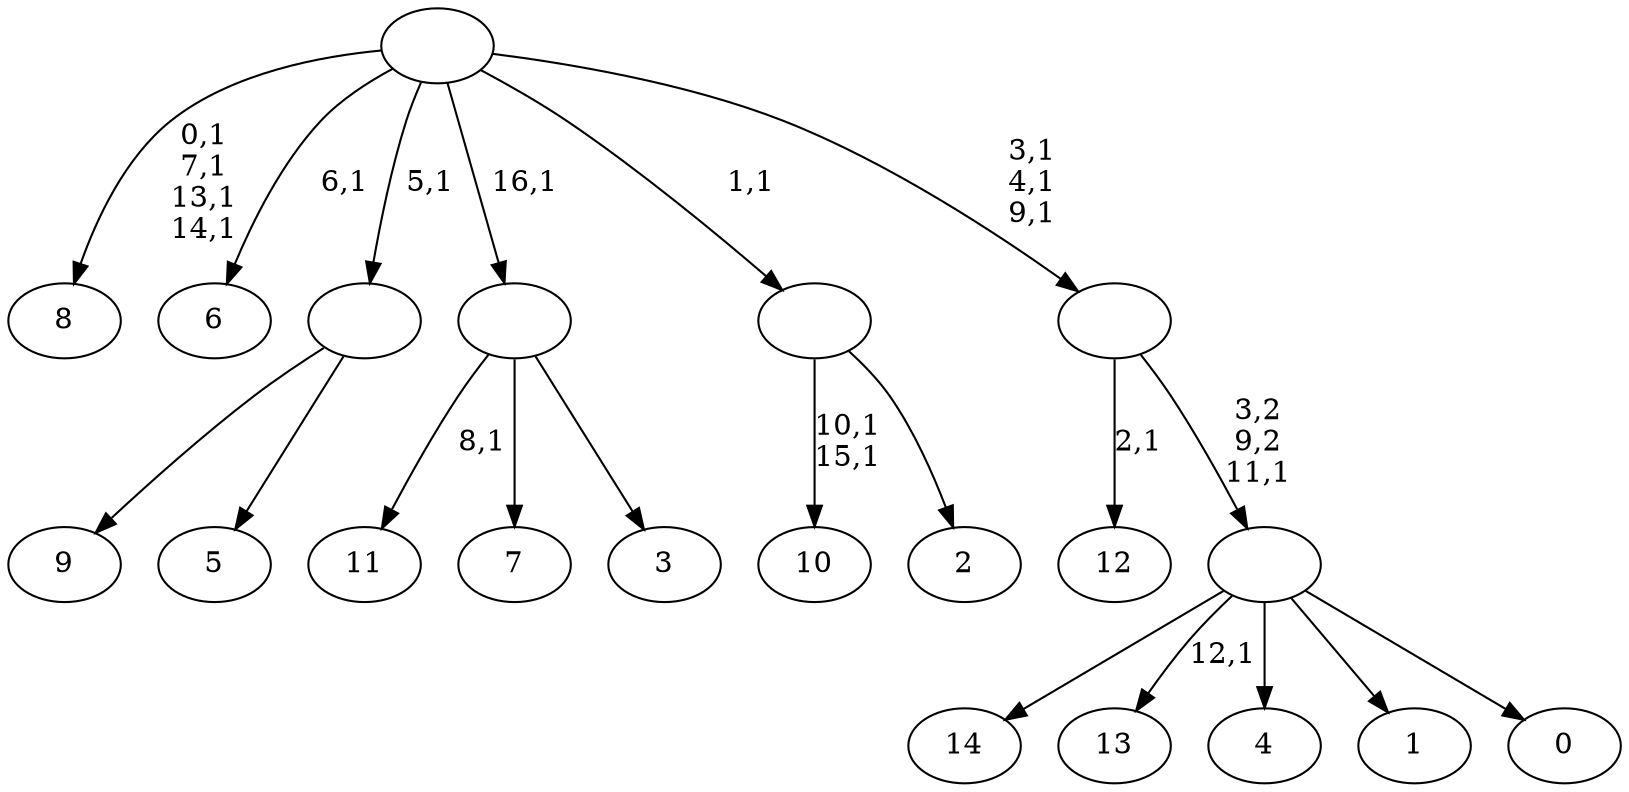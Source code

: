 digraph T {
	32 [label="14"]
	31 [label="13"]
	29 [label="12"]
	27 [label="11"]
	25 [label="10"]
	22 [label="9"]
	21 [label="8"]
	16 [label="7"]
	15 [label="6"]
	13 [label="5"]
	12 [label=""]
	11 [label="4"]
	10 [label="3"]
	9 [label=""]
	8 [label="2"]
	7 [label=""]
	6 [label="1"]
	5 [label="0"]
	4 [label=""]
	3 [label=""]
	0 [label=""]
	12 -> 22 [label=""]
	12 -> 13 [label=""]
	9 -> 27 [label="8,1"]
	9 -> 16 [label=""]
	9 -> 10 [label=""]
	7 -> 25 [label="10,1\n15,1"]
	7 -> 8 [label=""]
	4 -> 31 [label="12,1"]
	4 -> 32 [label=""]
	4 -> 11 [label=""]
	4 -> 6 [label=""]
	4 -> 5 [label=""]
	3 -> 29 [label="2,1"]
	3 -> 4 [label="3,2\n9,2\n11,1"]
	0 -> 3 [label="3,1\n4,1\n9,1"]
	0 -> 15 [label="6,1"]
	0 -> 21 [label="0,1\n7,1\n13,1\n14,1"]
	0 -> 12 [label="5,1"]
	0 -> 9 [label="16,1"]
	0 -> 7 [label="1,1"]
}
